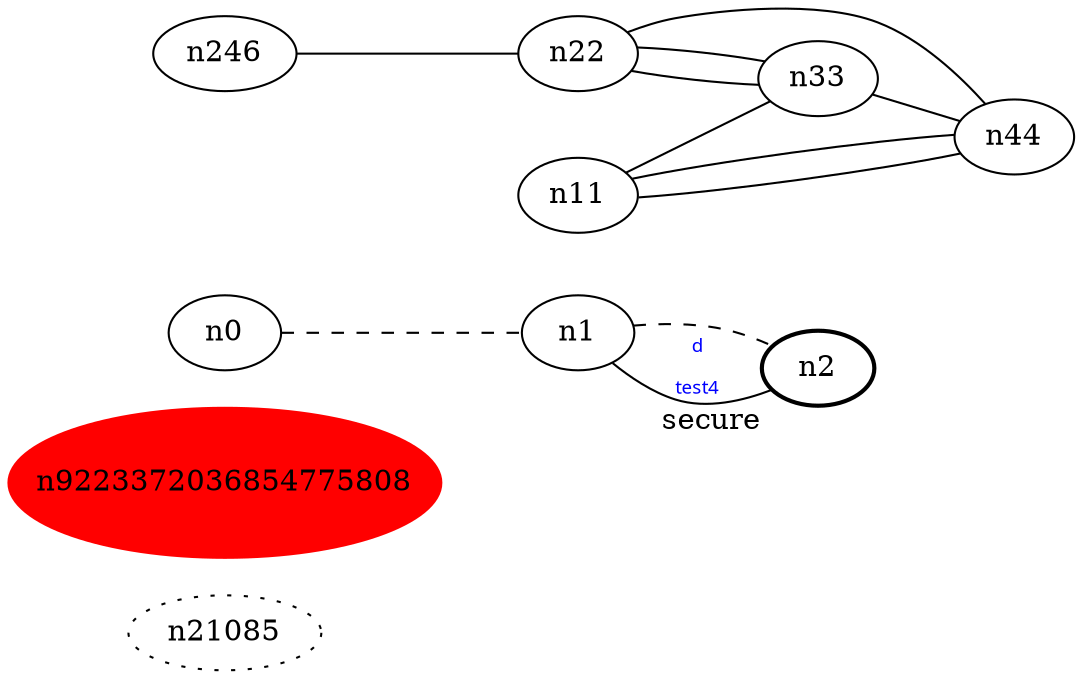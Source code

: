 graph test4 {
	rankdir=LR;
	fontcolor=blue; /* c0; c3; c-1 -- c1 */
	n21085 [style=dotted, fillcolor="#123456"]; // c2; c3; c1 -- c3
	n9223372036854775808 [height=1, width=1, color=red, style=filled];
	n2 [style=bold, xlabel="secure"];
	n0 -- n1 -- n2[style=dashed];
	n1 -- n2 [fontname="comic sans", label="d\n\l\G", fontcolor=blue, fontsize=9];
	n246 -- n22;
	n11 -- n33;
	n11 -- n44;
	n22 -- n33;
	n11 -- n44;
	n22 -- n33;
	n22 -- n44;
	n33 -- n44;

}